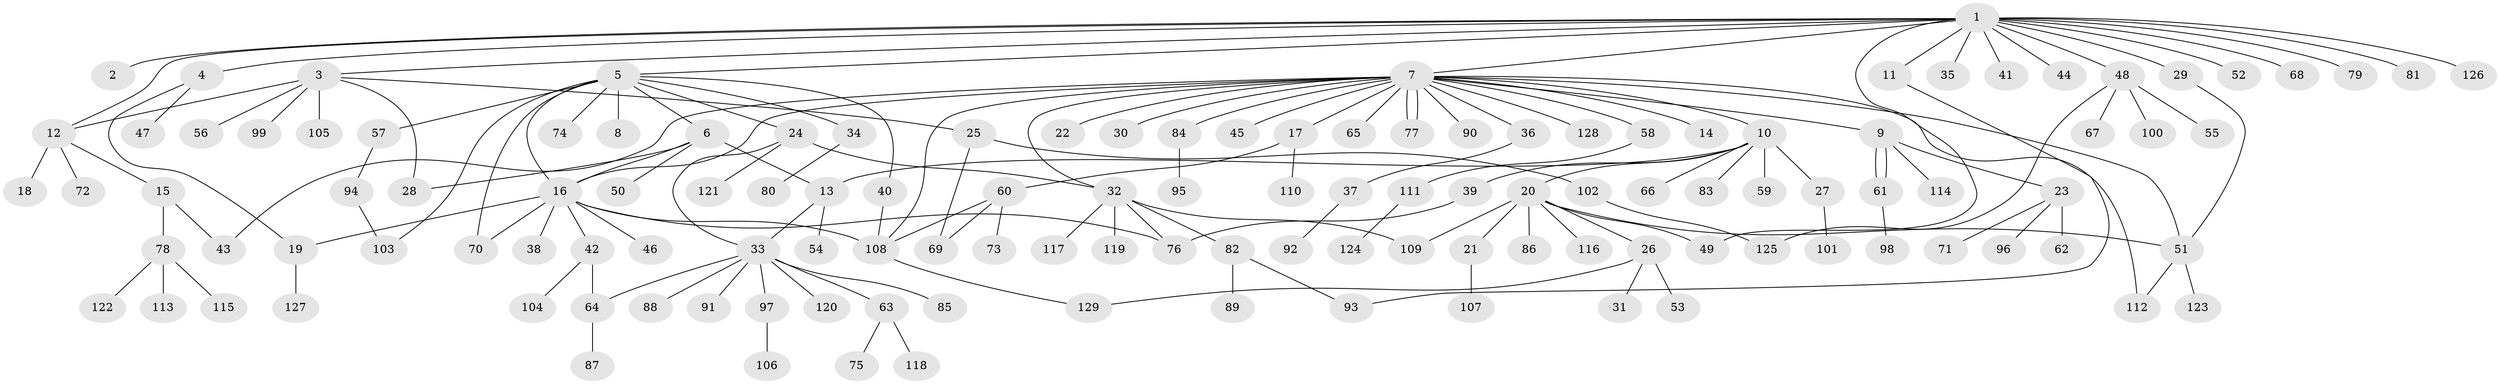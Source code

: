 // Generated by graph-tools (version 1.1) at 2025/49/03/09/25 03:49:57]
// undirected, 129 vertices, 156 edges
graph export_dot {
graph [start="1"]
  node [color=gray90,style=filled];
  1;
  2;
  3;
  4;
  5;
  6;
  7;
  8;
  9;
  10;
  11;
  12;
  13;
  14;
  15;
  16;
  17;
  18;
  19;
  20;
  21;
  22;
  23;
  24;
  25;
  26;
  27;
  28;
  29;
  30;
  31;
  32;
  33;
  34;
  35;
  36;
  37;
  38;
  39;
  40;
  41;
  42;
  43;
  44;
  45;
  46;
  47;
  48;
  49;
  50;
  51;
  52;
  53;
  54;
  55;
  56;
  57;
  58;
  59;
  60;
  61;
  62;
  63;
  64;
  65;
  66;
  67;
  68;
  69;
  70;
  71;
  72;
  73;
  74;
  75;
  76;
  77;
  78;
  79;
  80;
  81;
  82;
  83;
  84;
  85;
  86;
  87;
  88;
  89;
  90;
  91;
  92;
  93;
  94;
  95;
  96;
  97;
  98;
  99;
  100;
  101;
  102;
  103;
  104;
  105;
  106;
  107;
  108;
  109;
  110;
  111;
  112;
  113;
  114;
  115;
  116;
  117;
  118;
  119;
  120;
  121;
  122;
  123;
  124;
  125;
  126;
  127;
  128;
  129;
  1 -- 2;
  1 -- 3;
  1 -- 4;
  1 -- 5;
  1 -- 7;
  1 -- 11;
  1 -- 12;
  1 -- 29;
  1 -- 35;
  1 -- 41;
  1 -- 44;
  1 -- 48;
  1 -- 49;
  1 -- 52;
  1 -- 68;
  1 -- 79;
  1 -- 81;
  1 -- 126;
  3 -- 12;
  3 -- 25;
  3 -- 28;
  3 -- 56;
  3 -- 99;
  3 -- 105;
  4 -- 19;
  4 -- 47;
  5 -- 6;
  5 -- 8;
  5 -- 16;
  5 -- 24;
  5 -- 34;
  5 -- 40;
  5 -- 57;
  5 -- 70;
  5 -- 74;
  5 -- 103;
  6 -- 13;
  6 -- 16;
  6 -- 28;
  6 -- 50;
  7 -- 9;
  7 -- 10;
  7 -- 14;
  7 -- 16;
  7 -- 17;
  7 -- 22;
  7 -- 30;
  7 -- 32;
  7 -- 36;
  7 -- 43;
  7 -- 45;
  7 -- 51;
  7 -- 58;
  7 -- 65;
  7 -- 77;
  7 -- 77;
  7 -- 84;
  7 -- 90;
  7 -- 108;
  7 -- 112;
  7 -- 128;
  9 -- 23;
  9 -- 61;
  9 -- 61;
  9 -- 114;
  10 -- 13;
  10 -- 20;
  10 -- 27;
  10 -- 39;
  10 -- 59;
  10 -- 66;
  10 -- 83;
  11 -- 93;
  12 -- 15;
  12 -- 18;
  12 -- 72;
  13 -- 33;
  13 -- 54;
  15 -- 43;
  15 -- 78;
  16 -- 19;
  16 -- 38;
  16 -- 42;
  16 -- 46;
  16 -- 70;
  16 -- 76;
  16 -- 108;
  17 -- 60;
  17 -- 110;
  19 -- 127;
  20 -- 21;
  20 -- 26;
  20 -- 49;
  20 -- 51;
  20 -- 86;
  20 -- 109;
  20 -- 116;
  21 -- 107;
  23 -- 62;
  23 -- 71;
  23 -- 96;
  24 -- 32;
  24 -- 33;
  24 -- 121;
  25 -- 69;
  25 -- 102;
  26 -- 31;
  26 -- 53;
  26 -- 129;
  27 -- 101;
  29 -- 51;
  32 -- 76;
  32 -- 82;
  32 -- 109;
  32 -- 117;
  32 -- 119;
  33 -- 63;
  33 -- 64;
  33 -- 85;
  33 -- 88;
  33 -- 91;
  33 -- 97;
  33 -- 120;
  34 -- 80;
  36 -- 37;
  37 -- 92;
  39 -- 76;
  40 -- 108;
  42 -- 64;
  42 -- 104;
  48 -- 55;
  48 -- 67;
  48 -- 100;
  48 -- 125;
  51 -- 112;
  51 -- 123;
  57 -- 94;
  58 -- 111;
  60 -- 69;
  60 -- 73;
  60 -- 108;
  61 -- 98;
  63 -- 75;
  63 -- 118;
  64 -- 87;
  78 -- 113;
  78 -- 115;
  78 -- 122;
  82 -- 89;
  82 -- 93;
  84 -- 95;
  94 -- 103;
  97 -- 106;
  102 -- 125;
  108 -- 129;
  111 -- 124;
}
